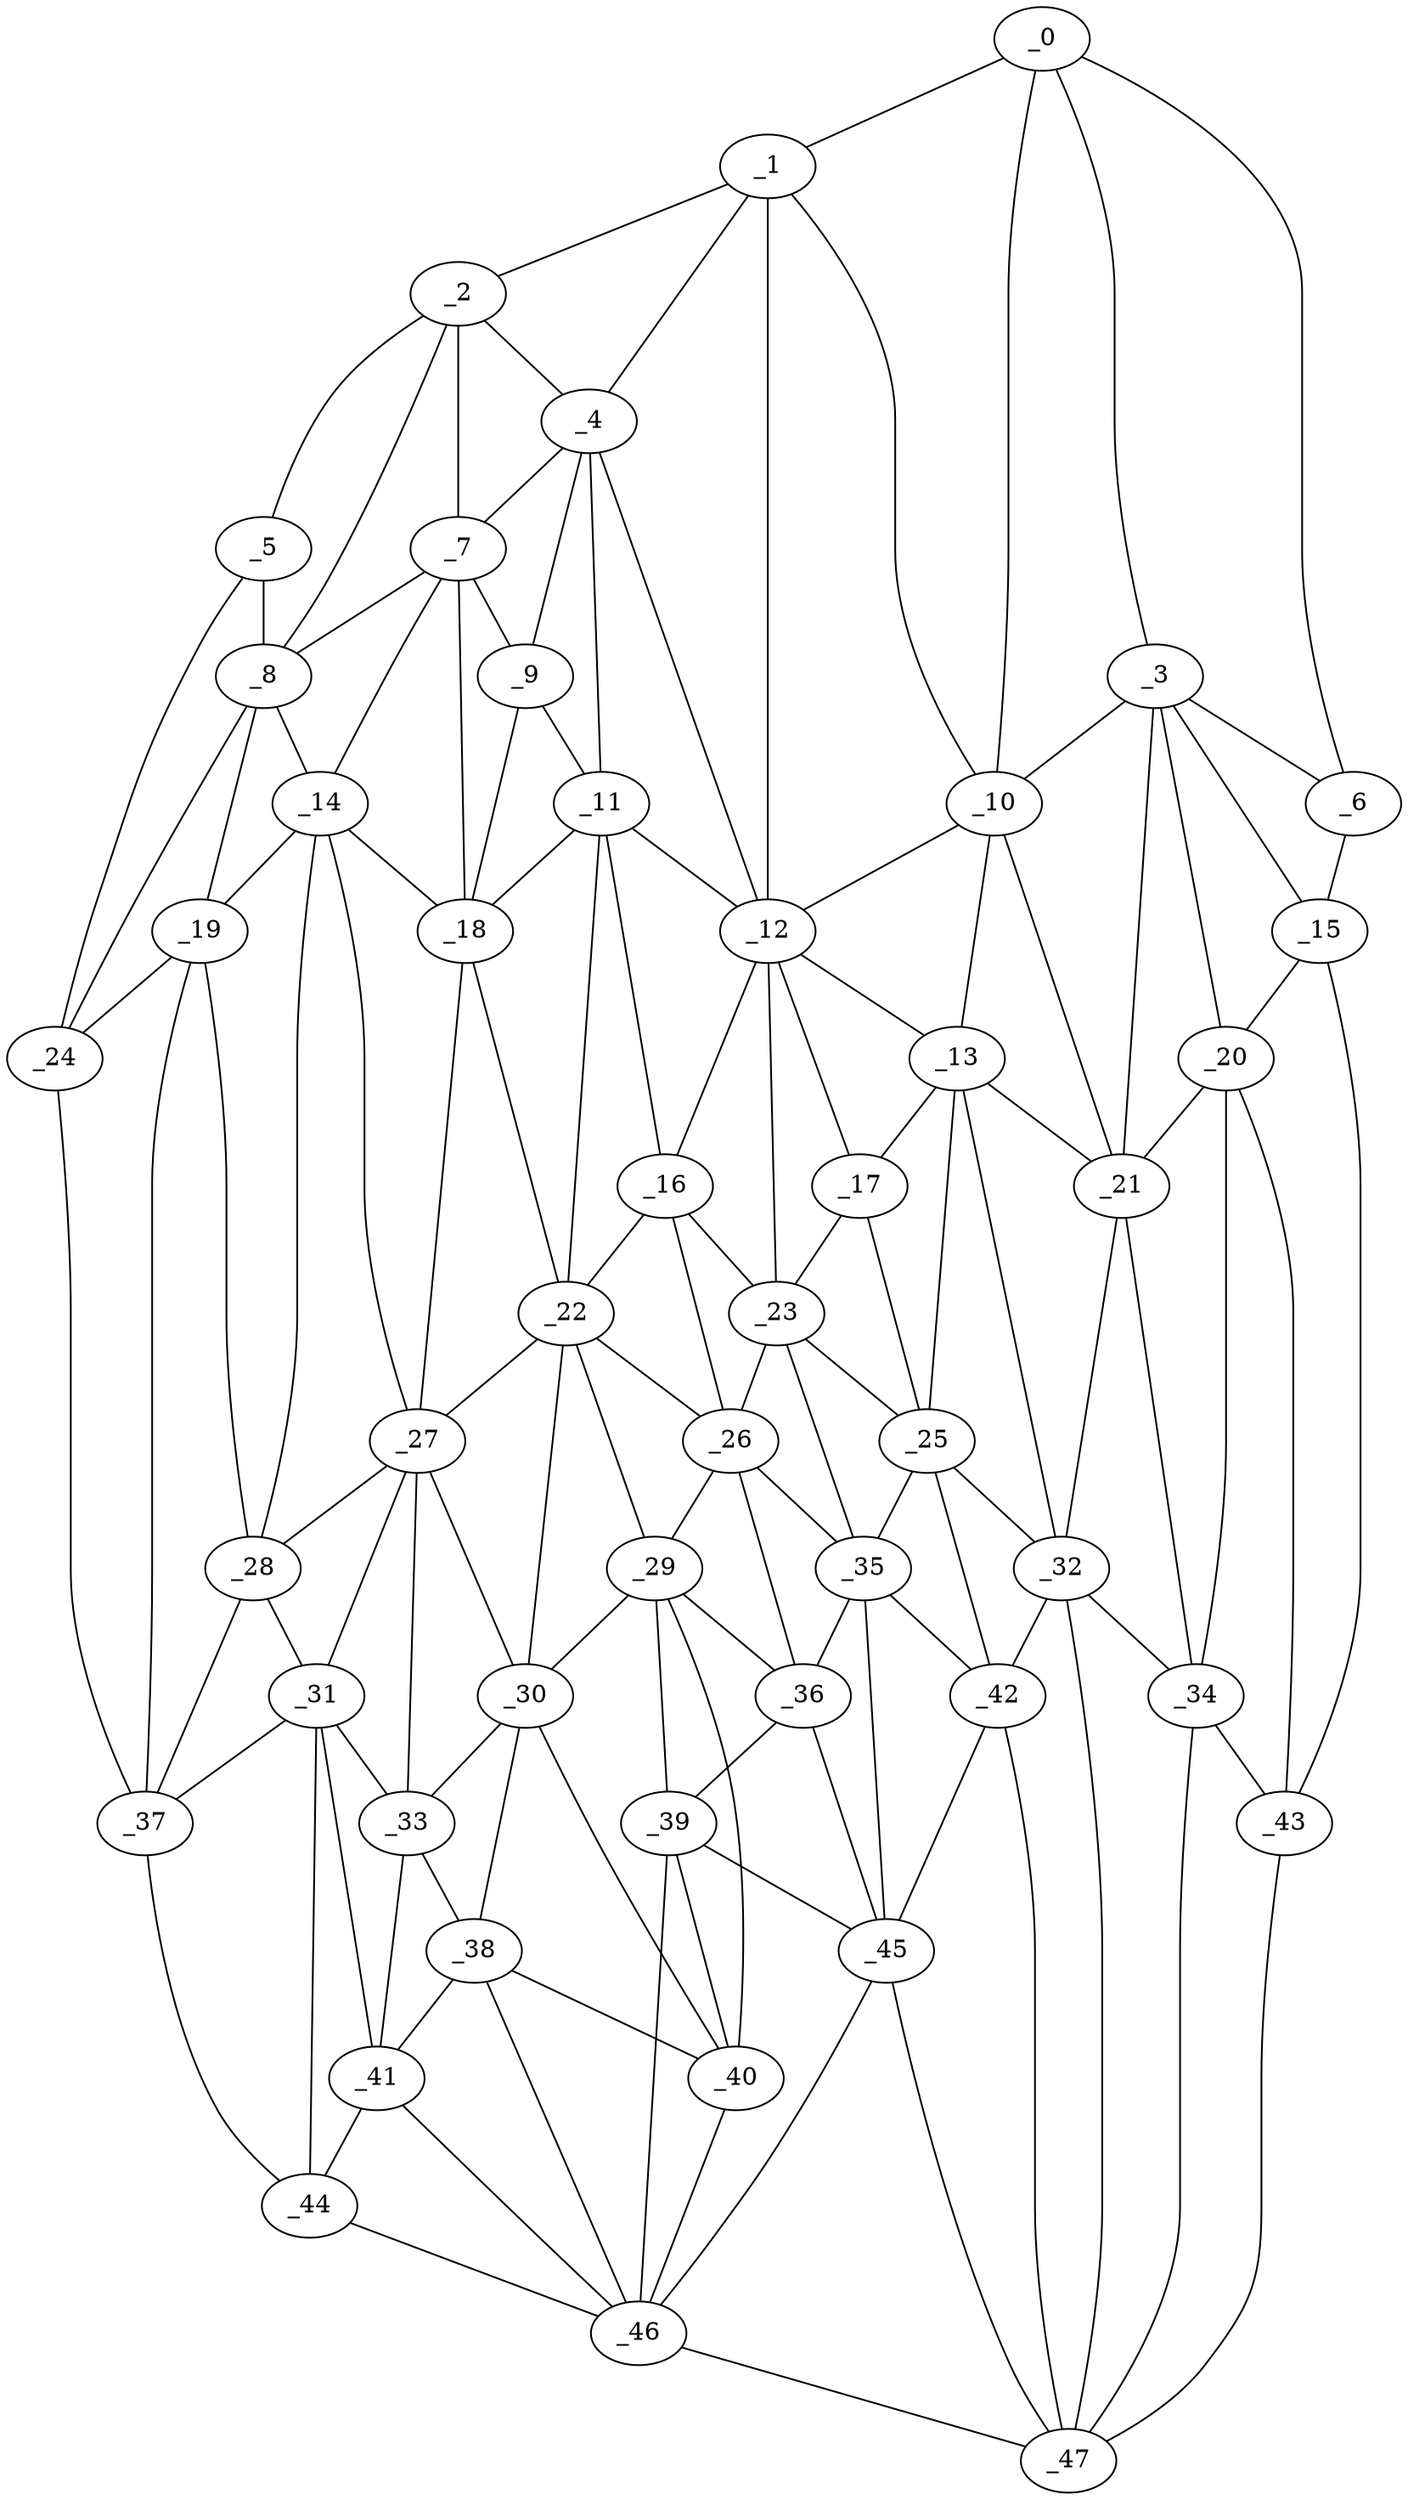 graph "obj49__300.gxl" {
	_0	 [x=37,
		y=9];
	_1	 [x=37,
		y=61];
	_0 -- _1	 [valence=1];
	_3	 [x=47,
		y=11];
	_0 -- _3	 [valence=1];
	_6	 [x=50,
		y=3];
	_0 -- _6	 [valence=1];
	_10	 [x=56,
		y=43];
	_0 -- _10	 [valence=2];
	_2	 [x=38,
		y=82];
	_1 -- _2	 [valence=1];
	_4	 [x=49,
		y=79];
	_1 -- _4	 [valence=1];
	_1 -- _10	 [valence=2];
	_12	 [x=59,
		y=59];
	_1 -- _12	 [valence=2];
	_2 -- _4	 [valence=1];
	_5	 [x=49,
		y=125];
	_2 -- _5	 [valence=1];
	_7	 [x=50,
		y=92];
	_2 -- _7	 [valence=2];
	_8	 [x=50,
		y=118];
	_2 -- _8	 [valence=1];
	_3 -- _6	 [valence=1];
	_3 -- _10	 [valence=2];
	_15	 [x=63,
		y=4];
	_3 -- _15	 [valence=2];
	_20	 [x=67,
		y=22];
	_3 -- _20	 [valence=2];
	_21	 [x=67,
		y=27];
	_3 -- _21	 [valence=2];
	_4 -- _7	 [valence=2];
	_9	 [x=54,
		y=83];
	_4 -- _9	 [valence=1];
	_11	 [x=58,
		y=80];
	_4 -- _11	 [valence=1];
	_4 -- _12	 [valence=2];
	_5 -- _8	 [valence=2];
	_24	 [x=71,
		y=123];
	_5 -- _24	 [valence=1];
	_6 -- _15	 [valence=1];
	_7 -- _8	 [valence=1];
	_7 -- _9	 [valence=2];
	_14	 [x=62,
		y=99];
	_7 -- _14	 [valence=2];
	_18	 [x=65,
		y=90];
	_7 -- _18	 [valence=1];
	_8 -- _14	 [valence=2];
	_19	 [x=66,
		y=106];
	_8 -- _19	 [valence=1];
	_8 -- _24	 [valence=1];
	_9 -- _11	 [valence=2];
	_9 -- _18	 [valence=1];
	_10 -- _12	 [valence=2];
	_13	 [x=62,
		y=50];
	_10 -- _13	 [valence=1];
	_10 -- _21	 [valence=1];
	_11 -- _12	 [valence=1];
	_16	 [x=63,
		y=77];
	_11 -- _16	 [valence=2];
	_11 -- _18	 [valence=2];
	_22	 [x=67,
		y=86];
	_11 -- _22	 [valence=2];
	_12 -- _13	 [valence=2];
	_12 -- _16	 [valence=2];
	_17	 [x=65,
		y=57];
	_12 -- _17	 [valence=2];
	_23	 [x=70,
		y=62];
	_12 -- _23	 [valence=1];
	_13 -- _17	 [valence=1];
	_13 -- _21	 [valence=2];
	_25	 [x=72,
		y=56];
	_13 -- _25	 [valence=2];
	_32	 [x=80,
		y=43];
	_13 -- _32	 [valence=2];
	_14 -- _18	 [valence=2];
	_14 -- _19	 [valence=2];
	_27	 [x=76,
		y=92];
	_14 -- _27	 [valence=2];
	_28	 [x=76,
		y=103];
	_14 -- _28	 [valence=2];
	_15 -- _20	 [valence=1];
	_43	 [x=91,
		y=12];
	_15 -- _43	 [valence=1];
	_16 -- _22	 [valence=1];
	_16 -- _23	 [valence=2];
	_26	 [x=73,
		y=73];
	_16 -- _26	 [valence=2];
	_17 -- _23	 [valence=2];
	_17 -- _25	 [valence=1];
	_18 -- _22	 [valence=2];
	_18 -- _27	 [valence=2];
	_19 -- _24	 [valence=1];
	_19 -- _28	 [valence=1];
	_37	 [x=83,
		y=116];
	_19 -- _37	 [valence=2];
	_20 -- _21	 [valence=2];
	_34	 [x=81,
		y=29];
	_20 -- _34	 [valence=2];
	_20 -- _43	 [valence=2];
	_21 -- _32	 [valence=1];
	_21 -- _34	 [valence=2];
	_22 -- _26	 [valence=2];
	_22 -- _27	 [valence=1];
	_29	 [x=78,
		y=78];
	_22 -- _29	 [valence=1];
	_30	 [x=78,
		y=83];
	_22 -- _30	 [valence=2];
	_23 -- _25	 [valence=2];
	_23 -- _26	 [valence=1];
	_35	 [x=82,
		y=66];
	_23 -- _35	 [valence=2];
	_24 -- _37	 [valence=1];
	_25 -- _32	 [valence=1];
	_25 -- _35	 [valence=2];
	_42	 [x=89,
		y=62];
	_25 -- _42	 [valence=2];
	_26 -- _29	 [valence=2];
	_26 -- _35	 [valence=1];
	_36	 [x=82,
		y=73];
	_26 -- _36	 [valence=2];
	_27 -- _28	 [valence=1];
	_27 -- _30	 [valence=2];
	_31	 [x=79,
		y=101];
	_27 -- _31	 [valence=2];
	_33	 [x=80,
		y=89];
	_27 -- _33	 [valence=1];
	_28 -- _31	 [valence=2];
	_28 -- _37	 [valence=1];
	_29 -- _30	 [valence=1];
	_29 -- _36	 [valence=2];
	_39	 [x=87,
		y=76];
	_29 -- _39	 [valence=2];
	_40	 [x=87,
		y=81];
	_29 -- _40	 [valence=2];
	_30 -- _33	 [valence=2];
	_38	 [x=85,
		y=85];
	_30 -- _38	 [valence=1];
	_30 -- _40	 [valence=2];
	_31 -- _33	 [valence=1];
	_31 -- _37	 [valence=1];
	_41	 [x=88,
		y=95];
	_31 -- _41	 [valence=2];
	_44	 [x=91,
		y=109];
	_31 -- _44	 [valence=2];
	_32 -- _34	 [valence=2];
	_32 -- _42	 [valence=1];
	_47	 [x=97,
		y=55];
	_32 -- _47	 [valence=1];
	_33 -- _38	 [valence=1];
	_33 -- _41	 [valence=2];
	_34 -- _43	 [valence=2];
	_34 -- _47	 [valence=1];
	_35 -- _36	 [valence=2];
	_35 -- _42	 [valence=2];
	_45	 [x=92,
		y=70];
	_35 -- _45	 [valence=1];
	_36 -- _39	 [valence=1];
	_36 -- _45	 [valence=2];
	_37 -- _44	 [valence=1];
	_38 -- _40	 [valence=2];
	_38 -- _41	 [valence=2];
	_46	 [x=95,
		y=81];
	_38 -- _46	 [valence=1];
	_39 -- _40	 [valence=1];
	_39 -- _45	 [valence=2];
	_39 -- _46	 [valence=1];
	_40 -- _46	 [valence=2];
	_41 -- _44	 [valence=1];
	_41 -- _46	 [valence=2];
	_42 -- _45	 [valence=2];
	_42 -- _47	 [valence=2];
	_43 -- _47	 [valence=1];
	_44 -- _46	 [valence=1];
	_45 -- _46	 [valence=2];
	_45 -- _47	 [valence=1];
	_46 -- _47	 [valence=1];
}

